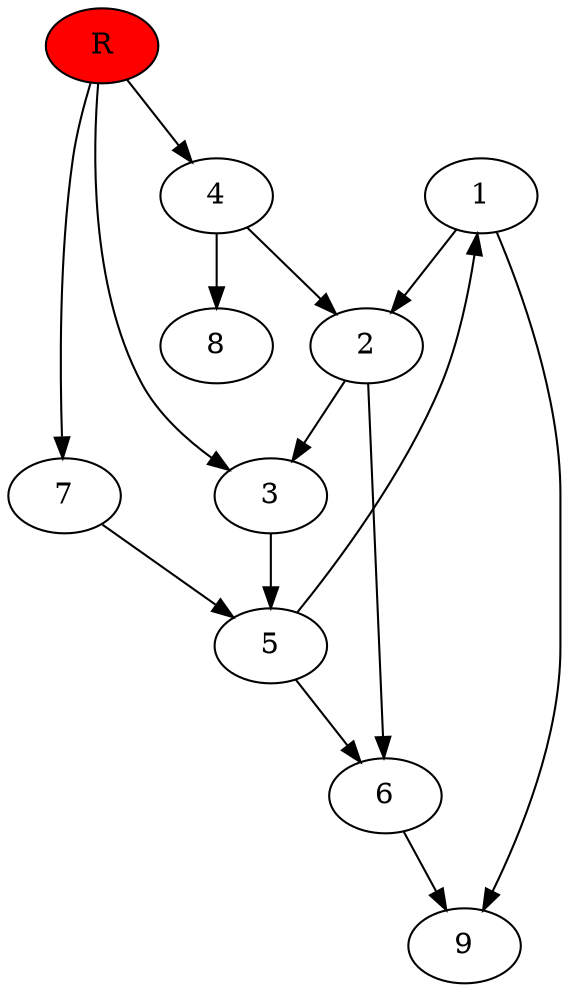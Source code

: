 digraph prb12642 {
	1
	2
	3
	4
	5
	6
	7
	8
	R [fillcolor="#ff0000" style=filled]
	1 -> 2
	1 -> 9
	2 -> 3
	2 -> 6
	3 -> 5
	4 -> 2
	4 -> 8
	5 -> 1
	5 -> 6
	6 -> 9
	7 -> 5
	R -> 3
	R -> 4
	R -> 7
}
